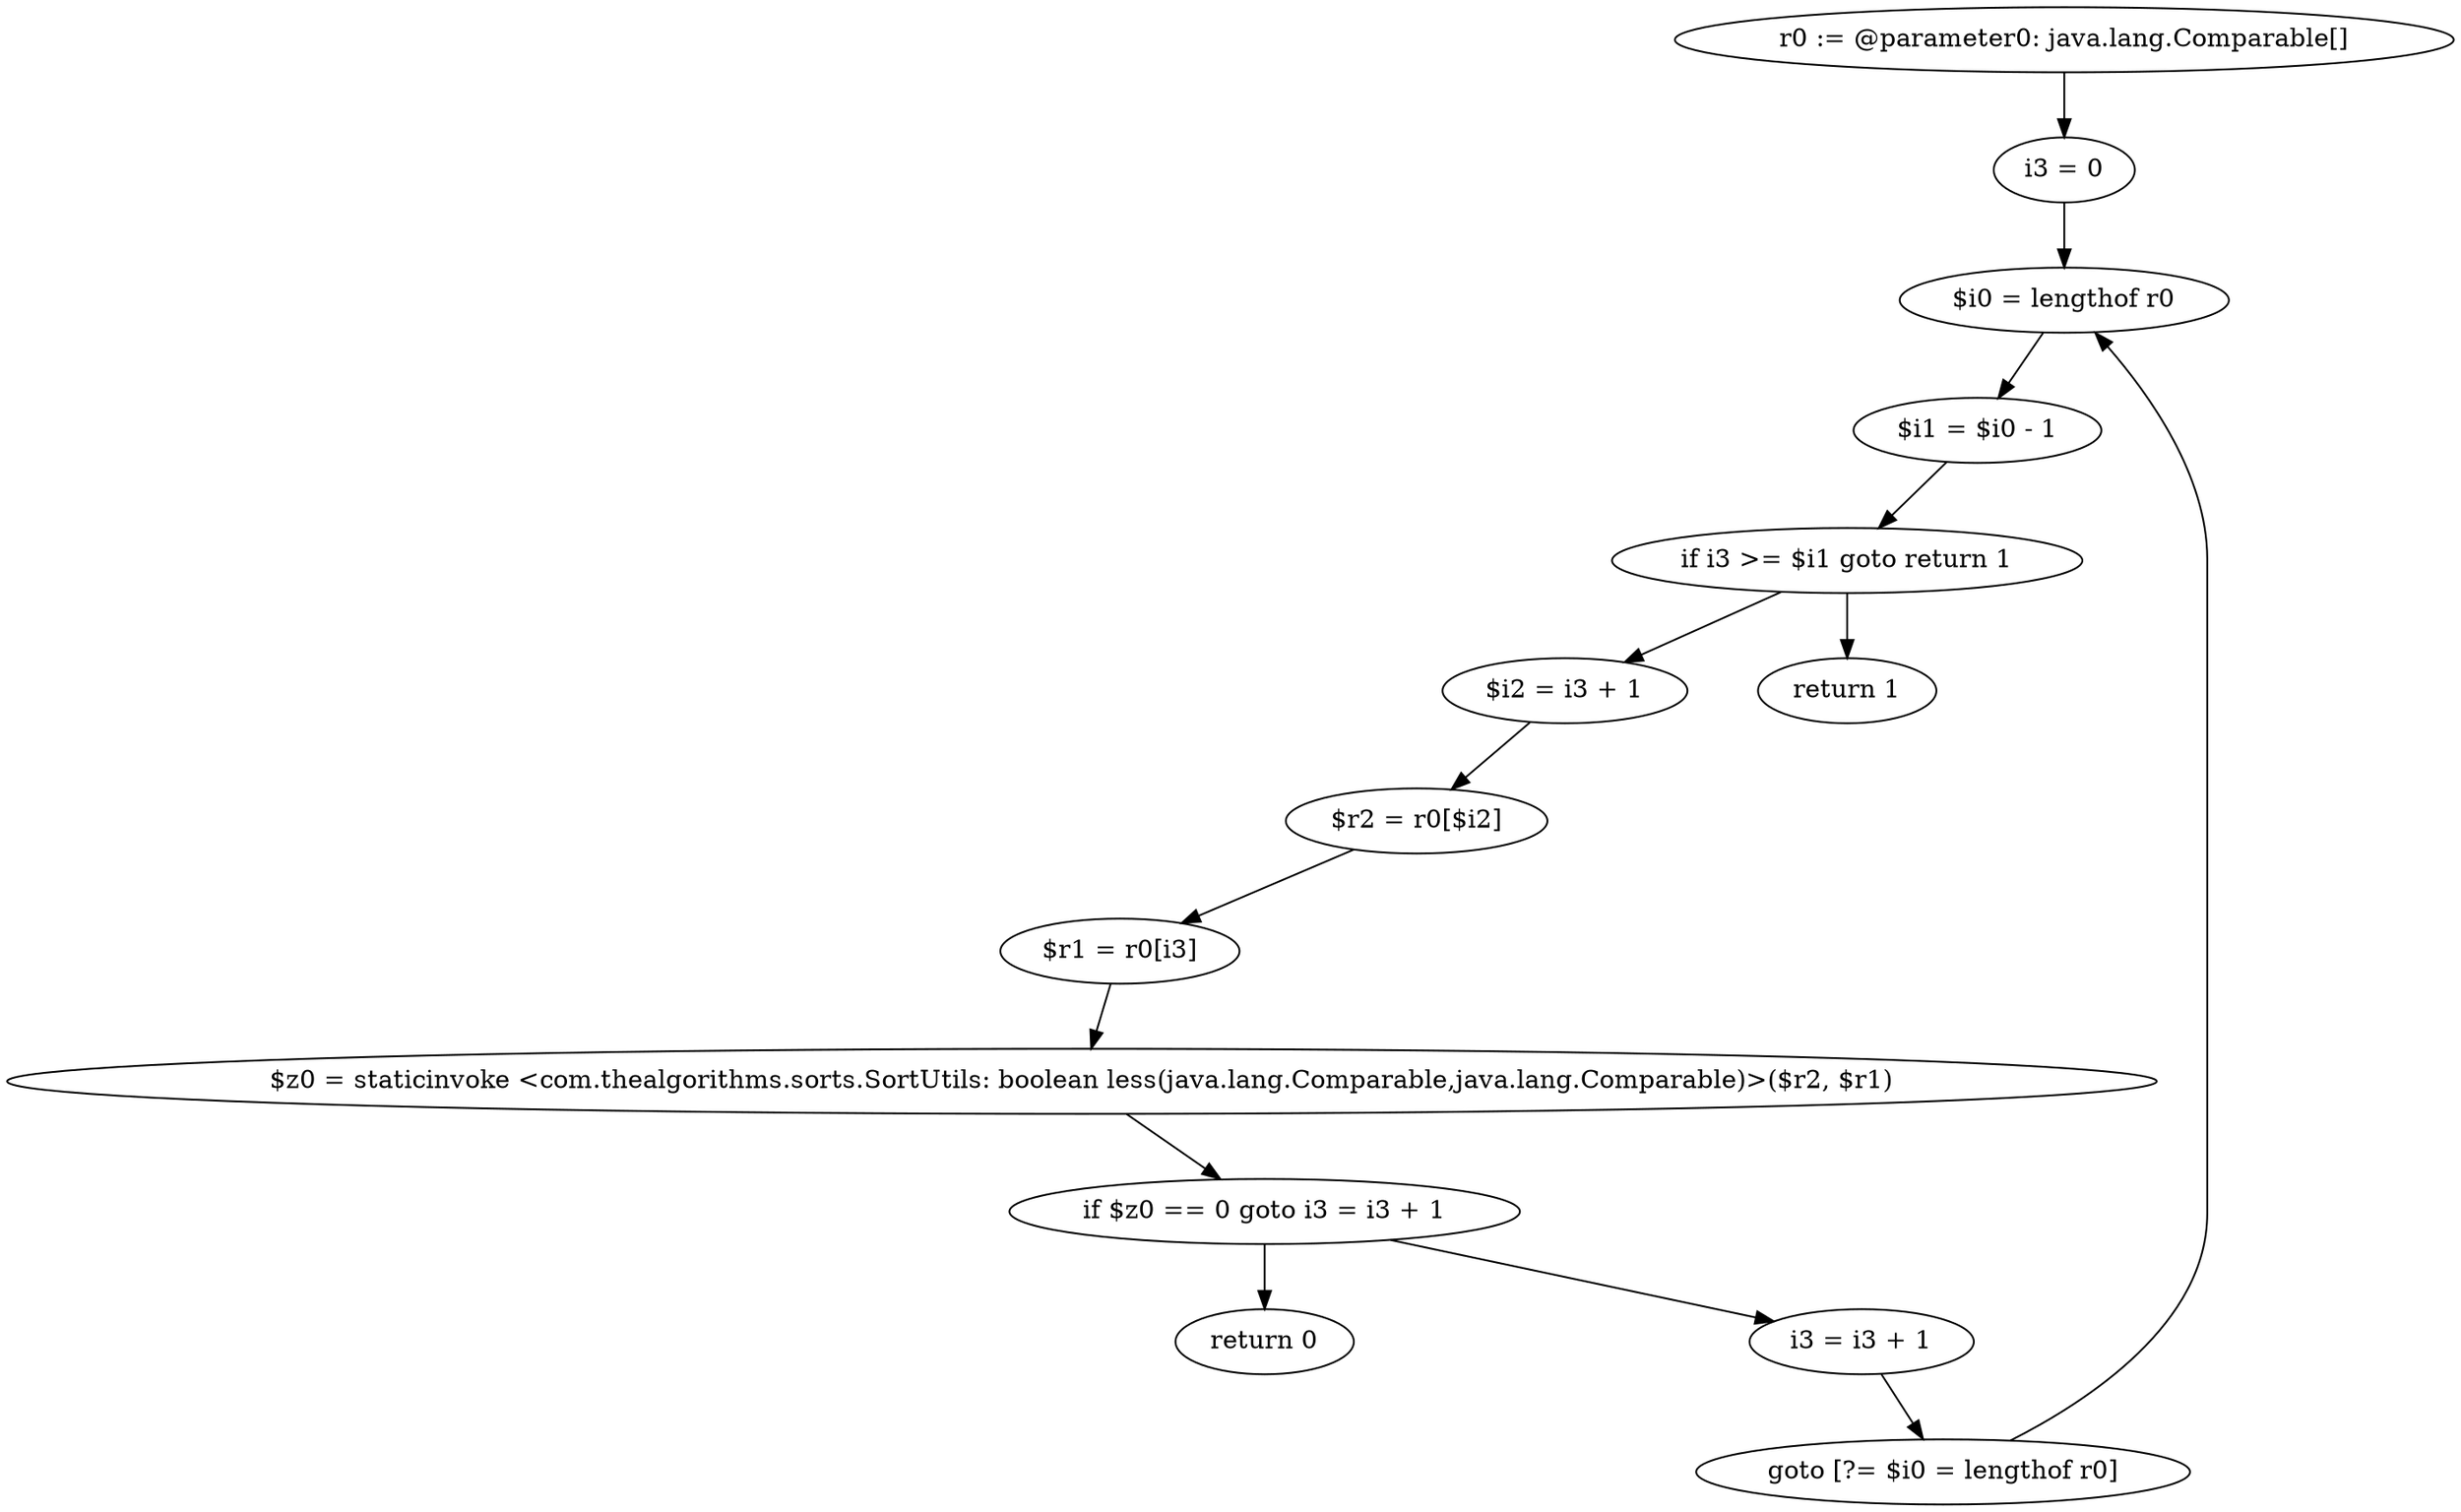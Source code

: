 digraph "unitGraph" {
    "r0 := @parameter0: java.lang.Comparable[]"
    "i3 = 0"
    "$i0 = lengthof r0"
    "$i1 = $i0 - 1"
    "if i3 >= $i1 goto return 1"
    "$i2 = i3 + 1"
    "$r2 = r0[$i2]"
    "$r1 = r0[i3]"
    "$z0 = staticinvoke <com.thealgorithms.sorts.SortUtils: boolean less(java.lang.Comparable,java.lang.Comparable)>($r2, $r1)"
    "if $z0 == 0 goto i3 = i3 + 1"
    "return 0"
    "i3 = i3 + 1"
    "goto [?= $i0 = lengthof r0]"
    "return 1"
    "r0 := @parameter0: java.lang.Comparable[]"->"i3 = 0";
    "i3 = 0"->"$i0 = lengthof r0";
    "$i0 = lengthof r0"->"$i1 = $i0 - 1";
    "$i1 = $i0 - 1"->"if i3 >= $i1 goto return 1";
    "if i3 >= $i1 goto return 1"->"$i2 = i3 + 1";
    "if i3 >= $i1 goto return 1"->"return 1";
    "$i2 = i3 + 1"->"$r2 = r0[$i2]";
    "$r2 = r0[$i2]"->"$r1 = r0[i3]";
    "$r1 = r0[i3]"->"$z0 = staticinvoke <com.thealgorithms.sorts.SortUtils: boolean less(java.lang.Comparable,java.lang.Comparable)>($r2, $r1)";
    "$z0 = staticinvoke <com.thealgorithms.sorts.SortUtils: boolean less(java.lang.Comparable,java.lang.Comparable)>($r2, $r1)"->"if $z0 == 0 goto i3 = i3 + 1";
    "if $z0 == 0 goto i3 = i3 + 1"->"return 0";
    "if $z0 == 0 goto i3 = i3 + 1"->"i3 = i3 + 1";
    "i3 = i3 + 1"->"goto [?= $i0 = lengthof r0]";
    "goto [?= $i0 = lengthof r0]"->"$i0 = lengthof r0";
}
